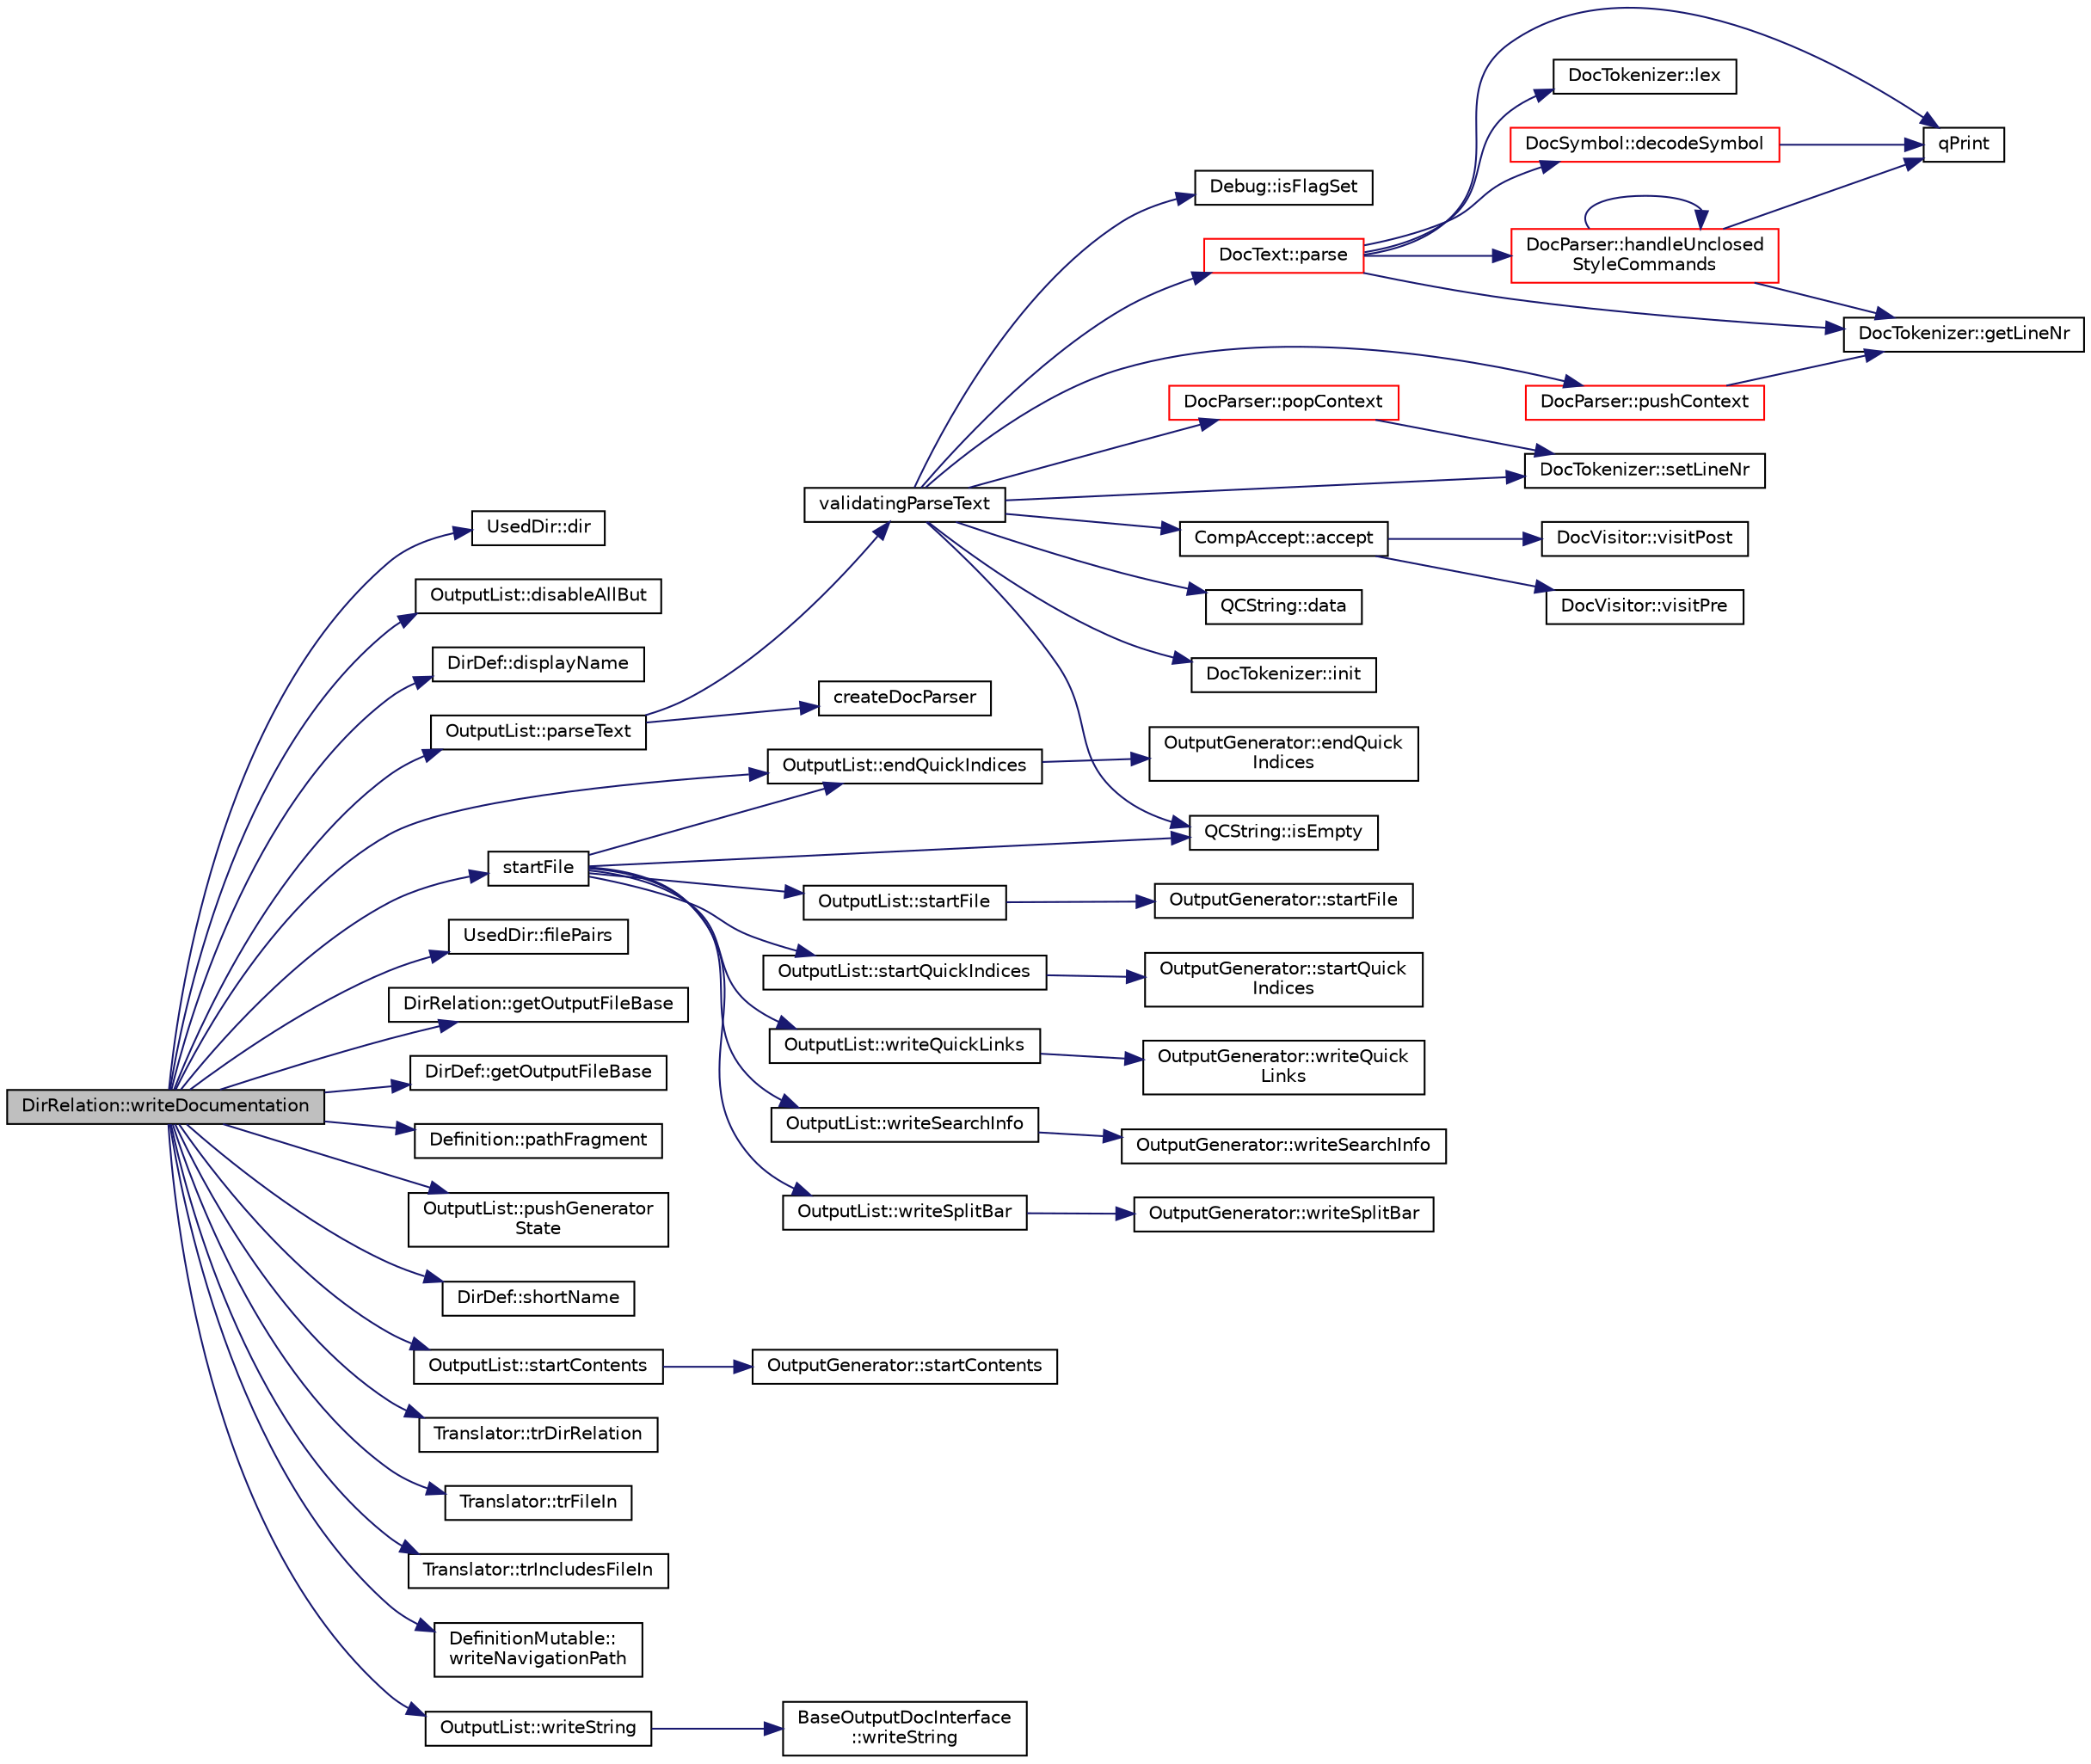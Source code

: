 digraph "DirRelation::writeDocumentation"
{
 // LATEX_PDF_SIZE
  edge [fontname="Helvetica",fontsize="10",labelfontname="Helvetica",labelfontsize="10"];
  node [fontname="Helvetica",fontsize="10",shape=record];
  rankdir="LR";
  Node1 [label="DirRelation::writeDocumentation",height=0.2,width=0.4,color="black", fillcolor="grey75", style="filled", fontcolor="black",tooltip=" "];
  Node1 -> Node2 [color="midnightblue",fontsize="10",style="solid",fontname="Helvetica"];
  Node2 [label="UsedDir::dir",height=0.2,width=0.4,color="black", fillcolor="white", style="filled",URL="$classUsedDir.html#a9f9871ef38cb735feebfe0b338ca4e2c",tooltip=" "];
  Node1 -> Node3 [color="midnightblue",fontsize="10",style="solid",fontname="Helvetica"];
  Node3 [label="OutputList::disableAllBut",height=0.2,width=0.4,color="black", fillcolor="white", style="filled",URL="$classOutputList.html#a73f9be626eea01f1ccd1b446dcf2c003",tooltip=" "];
  Node1 -> Node4 [color="midnightblue",fontsize="10",style="solid",fontname="Helvetica"];
  Node4 [label="DirDef::displayName",height=0.2,width=0.4,color="black", fillcolor="white", style="filled",URL="$classDirDef.html#af3fcefaea98b00aff4c81b7fb9fc65c2",tooltip=" "];
  Node1 -> Node5 [color="midnightblue",fontsize="10",style="solid",fontname="Helvetica"];
  Node5 [label="OutputList::endQuickIndices",height=0.2,width=0.4,color="black", fillcolor="white", style="filled",URL="$classOutputList.html#ab1da800b31634af3c518bfa8c0b8323b",tooltip=" "];
  Node5 -> Node6 [color="midnightblue",fontsize="10",style="solid",fontname="Helvetica"];
  Node6 [label="OutputGenerator::endQuick\lIndices",height=0.2,width=0.4,color="black", fillcolor="white", style="filled",URL="$classOutputGenerator.html#ac772c3fa9b9fb938598b67b8251a1787",tooltip=" "];
  Node1 -> Node7 [color="midnightblue",fontsize="10",style="solid",fontname="Helvetica"];
  Node7 [label="UsedDir::filePairs",height=0.2,width=0.4,color="black", fillcolor="white", style="filled",URL="$classUsedDir.html#ae451dc891c59da794d54796d1002bd64",tooltip=" "];
  Node1 -> Node8 [color="midnightblue",fontsize="10",style="solid",fontname="Helvetica"];
  Node8 [label="DirRelation::getOutputFileBase",height=0.2,width=0.4,color="black", fillcolor="white", style="filled",URL="$classDirRelation.html#a73890fdede27fd42215794b10b76b05a",tooltip=" "];
  Node1 -> Node9 [color="midnightblue",fontsize="10",style="solid",fontname="Helvetica"];
  Node9 [label="DirDef::getOutputFileBase",height=0.2,width=0.4,color="black", fillcolor="white", style="filled",URL="$classDirDef.html#a1fdadd32de095dd846b619f8d220f03c",tooltip=" "];
  Node1 -> Node10 [color="midnightblue",fontsize="10",style="solid",fontname="Helvetica"];
  Node10 [label="OutputList::parseText",height=0.2,width=0.4,color="black", fillcolor="white", style="filled",URL="$classOutputList.html#adfdcf2ba925f05be8beb8cf43deb168a",tooltip=" "];
  Node10 -> Node11 [color="midnightblue",fontsize="10",style="solid",fontname="Helvetica"];
  Node11 [label="createDocParser",height=0.2,width=0.4,color="black", fillcolor="white", style="filled",URL="$docparser_8cpp.html#a00e008a1b49a5878df53ac31ac3e354d",tooltip=" "];
  Node10 -> Node12 [color="midnightblue",fontsize="10",style="solid",fontname="Helvetica"];
  Node12 [label="validatingParseText",height=0.2,width=0.4,color="black", fillcolor="white", style="filled",URL="$docparser_8cpp.html#addfb341b6f73a94030c64eb1ce59351d",tooltip=" "];
  Node12 -> Node13 [color="midnightblue",fontsize="10",style="solid",fontname="Helvetica"];
  Node13 [label="CompAccept::accept",height=0.2,width=0.4,color="black", fillcolor="white", style="filled",URL="$classCompAccept.html#ac799791209a925933d3eb1e544a65acf",tooltip=" "];
  Node13 -> Node14 [color="midnightblue",fontsize="10",style="solid",fontname="Helvetica"];
  Node14 [label="DocVisitor::visitPost",height=0.2,width=0.4,color="black", fillcolor="white", style="filled",URL="$classDocVisitor.html#afc37187eb3ca61b7bb0b730636324966",tooltip=" "];
  Node13 -> Node15 [color="midnightblue",fontsize="10",style="solid",fontname="Helvetica"];
  Node15 [label="DocVisitor::visitPre",height=0.2,width=0.4,color="black", fillcolor="white", style="filled",URL="$classDocVisitor.html#ad19af23c9a793e7b224df2a9e63f8abb",tooltip=" "];
  Node12 -> Node16 [color="midnightblue",fontsize="10",style="solid",fontname="Helvetica"];
  Node16 [label="QCString::data",height=0.2,width=0.4,color="black", fillcolor="white", style="filled",URL="$classQCString.html#ac3aa3ac1a1c36d3305eba22a2eb0d098",tooltip=" "];
  Node12 -> Node17 [color="midnightblue",fontsize="10",style="solid",fontname="Helvetica"];
  Node17 [label="DocTokenizer::init",height=0.2,width=0.4,color="black", fillcolor="white", style="filled",URL="$classDocTokenizer.html#af12e04557e3425c3af6534c25b16e583",tooltip=" "];
  Node12 -> Node18 [color="midnightblue",fontsize="10",style="solid",fontname="Helvetica"];
  Node18 [label="QCString::isEmpty",height=0.2,width=0.4,color="black", fillcolor="white", style="filled",URL="$classQCString.html#a621c4090d69ad7d05ef8e5234376c3d8",tooltip=" "];
  Node12 -> Node19 [color="midnightblue",fontsize="10",style="solid",fontname="Helvetica"];
  Node19 [label="Debug::isFlagSet",height=0.2,width=0.4,color="black", fillcolor="white", style="filled",URL="$classDebug.html#a92b0668ebfb43903d82ad112bf6c84e1",tooltip=" "];
  Node12 -> Node20 [color="midnightblue",fontsize="10",style="solid",fontname="Helvetica"];
  Node20 [label="DocText::parse",height=0.2,width=0.4,color="red", fillcolor="white", style="filled",URL="$classDocText.html#aada5a740aa0832964895e683340b76a5",tooltip=" "];
  Node20 -> Node21 [color="midnightblue",fontsize="10",style="solid",fontname="Helvetica"];
  Node21 [label="DocSymbol::decodeSymbol",height=0.2,width=0.4,color="red", fillcolor="white", style="filled",URL="$classDocSymbol.html#ae9924eba60c6ee0590b1fa8be11a7b0e",tooltip=" "];
  Node21 -> Node25 [color="midnightblue",fontsize="10",style="solid",fontname="Helvetica"];
  Node25 [label="qPrint",height=0.2,width=0.4,color="black", fillcolor="white", style="filled",URL="$qcstring_8h.html#a9851ebb5ae2f65b4d2b1d08421edbfd2",tooltip=" "];
  Node20 -> Node26 [color="midnightblue",fontsize="10",style="solid",fontname="Helvetica"];
  Node26 [label="DocTokenizer::getLineNr",height=0.2,width=0.4,color="black", fillcolor="white", style="filled",URL="$classDocTokenizer.html#ae5366d3fa4095f81903bcc38ca7c88c7",tooltip=" "];
  Node20 -> Node27 [color="midnightblue",fontsize="10",style="solid",fontname="Helvetica"];
  Node27 [label="DocParser::handleUnclosed\lStyleCommands",height=0.2,width=0.4,color="red", fillcolor="white", style="filled",URL="$classDocParser.html#af097a0f67abbe29e09a9956e88eb7642",tooltip=" "];
  Node27 -> Node26 [color="midnightblue",fontsize="10",style="solid",fontname="Helvetica"];
  Node27 -> Node27 [color="midnightblue",fontsize="10",style="solid",fontname="Helvetica"];
  Node27 -> Node25 [color="midnightblue",fontsize="10",style="solid",fontname="Helvetica"];
  Node20 -> Node30 [color="midnightblue",fontsize="10",style="solid",fontname="Helvetica"];
  Node30 [label="DocTokenizer::lex",height=0.2,width=0.4,color="black", fillcolor="white", style="filled",URL="$classDocTokenizer.html#a8986c06e98f6abf4c375fc8a3629a3b8",tooltip=" "];
  Node20 -> Node25 [color="midnightblue",fontsize="10",style="solid",fontname="Helvetica"];
  Node12 -> Node34 [color="midnightblue",fontsize="10",style="solid",fontname="Helvetica"];
  Node34 [label="DocParser::popContext",height=0.2,width=0.4,color="red", fillcolor="white", style="filled",URL="$classDocParser.html#aa05ab8dc59dfa50633146bdba08db5f0",tooltip=" "];
  Node34 -> Node38 [color="midnightblue",fontsize="10",style="solid",fontname="Helvetica"];
  Node38 [label="DocTokenizer::setLineNr",height=0.2,width=0.4,color="black", fillcolor="white", style="filled",URL="$classDocTokenizer.html#a2ffd450e14852a41762e405e33efed7d",tooltip=" "];
  Node12 -> Node39 [color="midnightblue",fontsize="10",style="solid",fontname="Helvetica"];
  Node39 [label="DocParser::pushContext",height=0.2,width=0.4,color="red", fillcolor="white", style="filled",URL="$classDocParser.html#af278dab51b58124b32a625d709a29d97",tooltip=" "];
  Node39 -> Node26 [color="midnightblue",fontsize="10",style="solid",fontname="Helvetica"];
  Node12 -> Node38 [color="midnightblue",fontsize="10",style="solid",fontname="Helvetica"];
  Node1 -> Node41 [color="midnightblue",fontsize="10",style="solid",fontname="Helvetica"];
  Node41 [label="Definition::pathFragment",height=0.2,width=0.4,color="black", fillcolor="white", style="filled",URL="$classDefinition.html#a545ca51c405a6f99a00c6abf359d40d4",tooltip=" "];
  Node1 -> Node42 [color="midnightblue",fontsize="10",style="solid",fontname="Helvetica"];
  Node42 [label="OutputList::pushGenerator\lState",height=0.2,width=0.4,color="black", fillcolor="white", style="filled",URL="$classOutputList.html#a885957a64f7d87aefb663c4ec903188f",tooltip=" "];
  Node1 -> Node43 [color="midnightblue",fontsize="10",style="solid",fontname="Helvetica"];
  Node43 [label="DirDef::shortName",height=0.2,width=0.4,color="black", fillcolor="white", style="filled",URL="$classDirDef.html#aa198c67f6d58fdae57c8502913ed35d7",tooltip=" "];
  Node1 -> Node44 [color="midnightblue",fontsize="10",style="solid",fontname="Helvetica"];
  Node44 [label="OutputList::startContents",height=0.2,width=0.4,color="black", fillcolor="white", style="filled",URL="$classOutputList.html#ac891ad4a7081e1ab9d42a637596111db",tooltip=" "];
  Node44 -> Node45 [color="midnightblue",fontsize="10",style="solid",fontname="Helvetica"];
  Node45 [label="OutputGenerator::startContents",height=0.2,width=0.4,color="black", fillcolor="white", style="filled",URL="$classOutputGenerator.html#a21231e6bba1594e5327e8e150e39355c",tooltip=" "];
  Node1 -> Node46 [color="midnightblue",fontsize="10",style="solid",fontname="Helvetica"];
  Node46 [label="startFile",height=0.2,width=0.4,color="black", fillcolor="white", style="filled",URL="$index_8cpp.html#a2aa525be67f0dfb3cad594d950dd8b32",tooltip=" "];
  Node46 -> Node5 [color="midnightblue",fontsize="10",style="solid",fontname="Helvetica"];
  Node46 -> Node18 [color="midnightblue",fontsize="10",style="solid",fontname="Helvetica"];
  Node46 -> Node47 [color="midnightblue",fontsize="10",style="solid",fontname="Helvetica"];
  Node47 [label="OutputList::startFile",height=0.2,width=0.4,color="black", fillcolor="white", style="filled",URL="$classOutputList.html#a039bad7958749fee71e01cd8d1196dd6",tooltip=" "];
  Node47 -> Node48 [color="midnightblue",fontsize="10",style="solid",fontname="Helvetica"];
  Node48 [label="OutputGenerator::startFile",height=0.2,width=0.4,color="black", fillcolor="white", style="filled",URL="$classOutputGenerator.html#a99099c32ed4057e4036f2c0809aaeedc",tooltip=" "];
  Node46 -> Node49 [color="midnightblue",fontsize="10",style="solid",fontname="Helvetica"];
  Node49 [label="OutputList::startQuickIndices",height=0.2,width=0.4,color="black", fillcolor="white", style="filled",URL="$classOutputList.html#a74849c1452e8884292ed85bf7c22f2bc",tooltip=" "];
  Node49 -> Node50 [color="midnightblue",fontsize="10",style="solid",fontname="Helvetica"];
  Node50 [label="OutputGenerator::startQuick\lIndices",height=0.2,width=0.4,color="black", fillcolor="white", style="filled",URL="$classOutputGenerator.html#ac1235b655cd828140b9c76f4ca1f4040",tooltip=" "];
  Node46 -> Node51 [color="midnightblue",fontsize="10",style="solid",fontname="Helvetica"];
  Node51 [label="OutputList::writeQuickLinks",height=0.2,width=0.4,color="black", fillcolor="white", style="filled",URL="$classOutputList.html#a659a8933c37116e3ab9765167ceb075a",tooltip=" "];
  Node51 -> Node52 [color="midnightblue",fontsize="10",style="solid",fontname="Helvetica"];
  Node52 [label="OutputGenerator::writeQuick\lLinks",height=0.2,width=0.4,color="black", fillcolor="white", style="filled",URL="$classOutputGenerator.html#a36cfbbc9043e88b2514cf94349774558",tooltip=" "];
  Node46 -> Node53 [color="midnightblue",fontsize="10",style="solid",fontname="Helvetica"];
  Node53 [label="OutputList::writeSearchInfo",height=0.2,width=0.4,color="black", fillcolor="white", style="filled",URL="$classOutputList.html#a0b776a7ac371d841b15862b074ddd97f",tooltip=" "];
  Node53 -> Node54 [color="midnightblue",fontsize="10",style="solid",fontname="Helvetica"];
  Node54 [label="OutputGenerator::writeSearchInfo",height=0.2,width=0.4,color="black", fillcolor="white", style="filled",URL="$classOutputGenerator.html#a6f93852b3d43ab8a63be1e46f10eb8fd",tooltip=" "];
  Node46 -> Node55 [color="midnightblue",fontsize="10",style="solid",fontname="Helvetica"];
  Node55 [label="OutputList::writeSplitBar",height=0.2,width=0.4,color="black", fillcolor="white", style="filled",URL="$classOutputList.html#a273fd8da2ee6aaa96508979a57ad1b9f",tooltip=" "];
  Node55 -> Node56 [color="midnightblue",fontsize="10",style="solid",fontname="Helvetica"];
  Node56 [label="OutputGenerator::writeSplitBar",height=0.2,width=0.4,color="black", fillcolor="white", style="filled",URL="$classOutputGenerator.html#a2e4d0d2fce2bd44841eb1439083a2a51",tooltip=" "];
  Node1 -> Node57 [color="midnightblue",fontsize="10",style="solid",fontname="Helvetica"];
  Node57 [label="Translator::trDirRelation",height=0.2,width=0.4,color="black", fillcolor="white", style="filled",URL="$classTranslator.html#a7f34ebb879373b613c76214e6e77a4ac",tooltip=" "];
  Node1 -> Node58 [color="midnightblue",fontsize="10",style="solid",fontname="Helvetica"];
  Node58 [label="Translator::trFileIn",height=0.2,width=0.4,color="black", fillcolor="white", style="filled",URL="$classTranslator.html#af0ae5eeb8f0f0a0238017fed8bf2aaa3",tooltip=" "];
  Node1 -> Node59 [color="midnightblue",fontsize="10",style="solid",fontname="Helvetica"];
  Node59 [label="Translator::trIncludesFileIn",height=0.2,width=0.4,color="black", fillcolor="white", style="filled",URL="$classTranslator.html#a084166199bb2561feb9f056e4f3da489",tooltip=" "];
  Node1 -> Node60 [color="midnightblue",fontsize="10",style="solid",fontname="Helvetica"];
  Node60 [label="DefinitionMutable::\lwriteNavigationPath",height=0.2,width=0.4,color="black", fillcolor="white", style="filled",URL="$classDefinitionMutable.html#af2c2418a7407b53048ee4dbd6da54dd5",tooltip=" "];
  Node1 -> Node61 [color="midnightblue",fontsize="10",style="solid",fontname="Helvetica"];
  Node61 [label="OutputList::writeString",height=0.2,width=0.4,color="black", fillcolor="white", style="filled",URL="$classOutputList.html#a07cac8a8981da35314f77d8f3edb7f76",tooltip=" "];
  Node61 -> Node62 [color="midnightblue",fontsize="10",style="solid",fontname="Helvetica"];
  Node62 [label="BaseOutputDocInterface\l::writeString",height=0.2,width=0.4,color="black", fillcolor="white", style="filled",URL="$classBaseOutputDocInterface.html#a1b8c0b05080d0e73bc10a0dfaeb03320",tooltip=" "];
}
